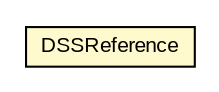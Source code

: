 #!/usr/local/bin/dot
#
# Class diagram 
# Generated by UMLGraph version R5_6-24-gf6e263 (http://www.umlgraph.org/)
#

digraph G {
	edge [fontname="arial",fontsize=10,labelfontname="arial",labelfontsize=10];
	node [fontname="arial",fontsize=10,shape=plaintext];
	nodesep=0.25;
	ranksep=0.5;
	// eu.europa.esig.dss.xades.DSSReference
	c300680 [label=<<table title="eu.europa.esig.dss.xades.DSSReference" border="0" cellborder="1" cellspacing="0" cellpadding="2" port="p" bgcolor="lemonChiffon" href="./DSSReference.html">
		<tr><td><table border="0" cellspacing="0" cellpadding="1">
<tr><td align="center" balign="center"> DSSReference </td></tr>
		</table></td></tr>
		</table>>, URL="./DSSReference.html", fontname="arial", fontcolor="black", fontsize=10.0];
}

